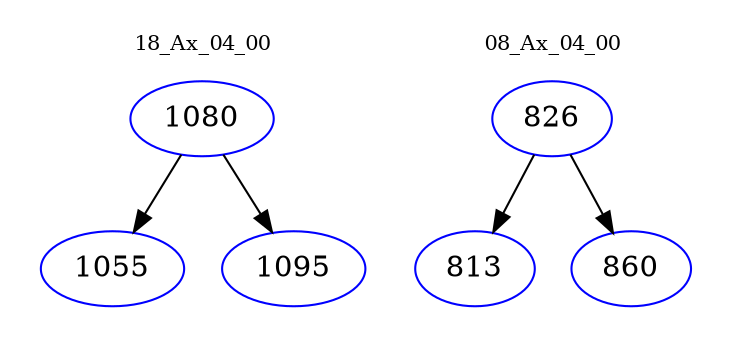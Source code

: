 digraph{
subgraph cluster_0 {
color = white
label = "18_Ax_04_00";
fontsize=10;
T0_1080 [label="1080", color="blue"]
T0_1080 -> T0_1055 [color="black"]
T0_1055 [label="1055", color="blue"]
T0_1080 -> T0_1095 [color="black"]
T0_1095 [label="1095", color="blue"]
}
subgraph cluster_1 {
color = white
label = "08_Ax_04_00";
fontsize=10;
T1_826 [label="826", color="blue"]
T1_826 -> T1_813 [color="black"]
T1_813 [label="813", color="blue"]
T1_826 -> T1_860 [color="black"]
T1_860 [label="860", color="blue"]
}
}
